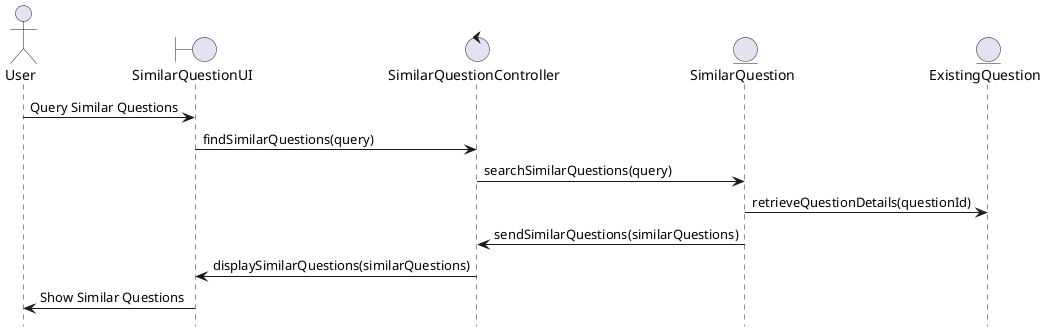 @startuml
hide footbox

actor User
boundary SimilarQuestionUI

control SimilarQuestionController

entity SimilarQuestion
entity ExistingQuestion

User -> SimilarQuestionUI : Query Similar Questions
SimilarQuestionUI -> SimilarQuestionController : findSimilarQuestions(query)
SimilarQuestionController -> SimilarQuestion : searchSimilarQuestions(query)
SimilarQuestion -> ExistingQuestion : retrieveQuestionDetails(questionId)
SimilarQuestion -> SimilarQuestionController : sendSimilarQuestions(similarQuestions)
SimilarQuestionController -> SimilarQuestionUI : displaySimilarQuestions(similarQuestions)
SimilarQuestionUI -> User : Show Similar Questions

@enduml
